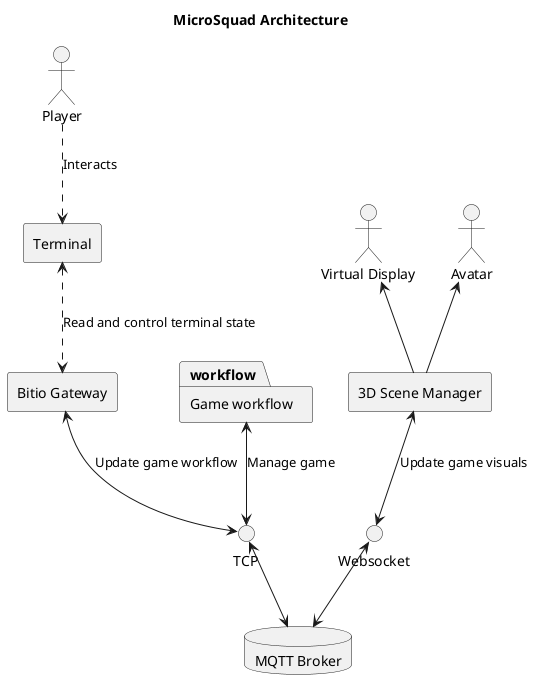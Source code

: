 @startuml MicroSquad Architecture
title MicroSquad Architecture

actor Player as player
agent Terminal as terminal
database "MQTT Broker" as broker


agent "Bitio Gateway" as gateway

interface Websocket as websocket
interface TCP as tcp

package "Game workflow" as workflow

agent "3D Scene Manager" as scene

player ..> terminal : Interacts
terminal <..> gateway : Read and control terminal state
websocket <--> broker
gateway <--> tcp : Update game workflow
tcp <--> broker
workflow <--> tcp : Manage game
scene  <--> websocket : Update game visuals

actor Avatar as avatar
actor "Virtual Display" as display
avatar <-- scene
display <-- scene

@enduml